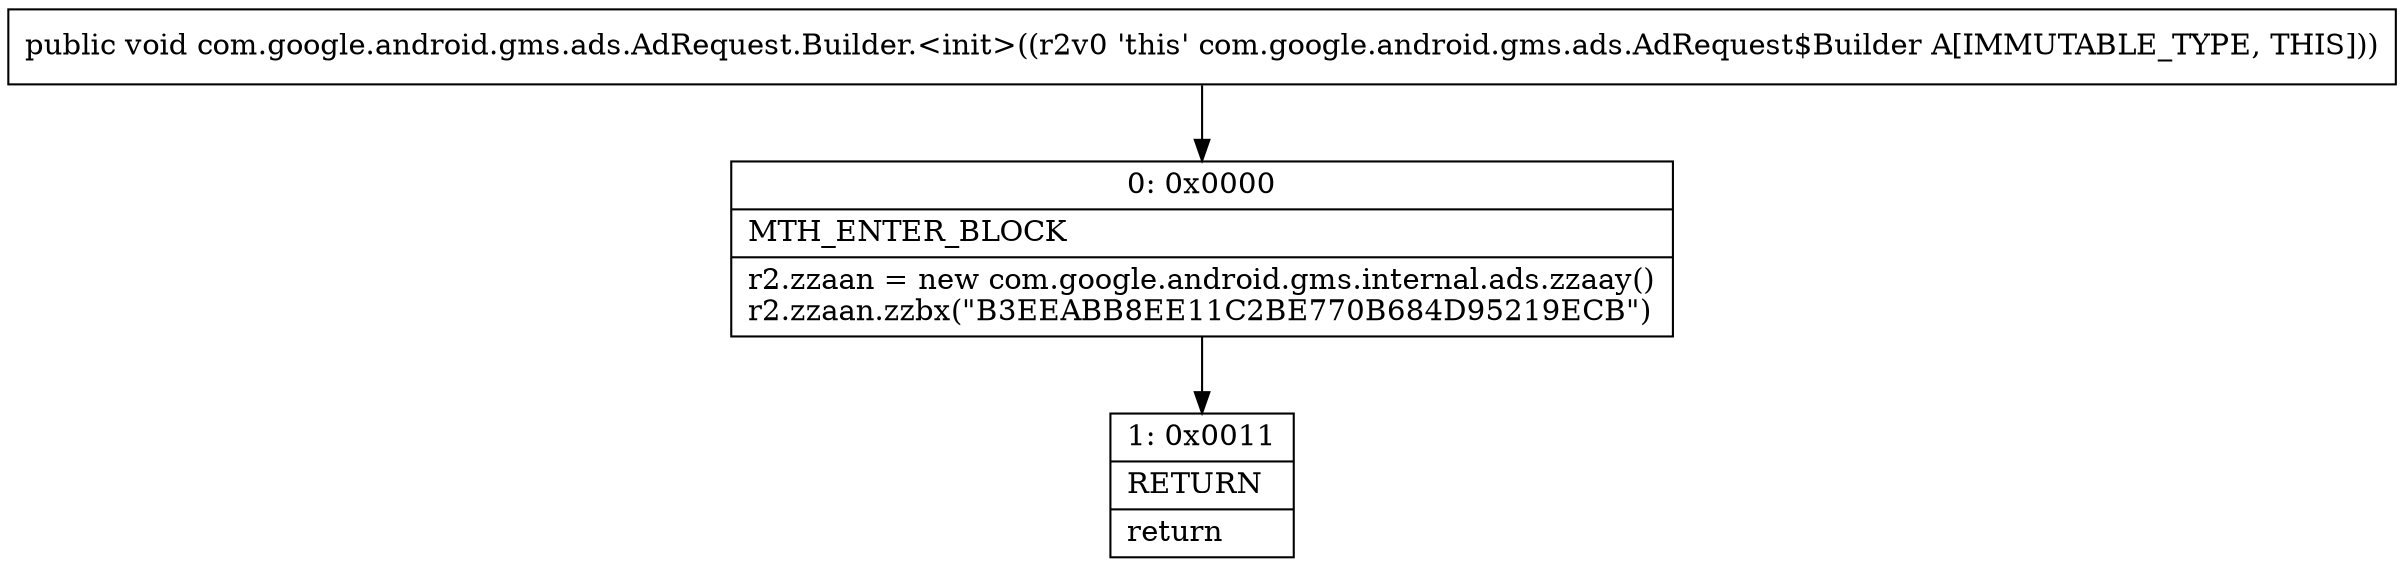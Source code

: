 digraph "CFG forcom.google.android.gms.ads.AdRequest.Builder.\<init\>()V" {
Node_0 [shape=record,label="{0\:\ 0x0000|MTH_ENTER_BLOCK\l|r2.zzaan = new com.google.android.gms.internal.ads.zzaay()\lr2.zzaan.zzbx(\"B3EEABB8EE11C2BE770B684D95219ECB\")\l}"];
Node_1 [shape=record,label="{1\:\ 0x0011|RETURN\l|return\l}"];
MethodNode[shape=record,label="{public void com.google.android.gms.ads.AdRequest.Builder.\<init\>((r2v0 'this' com.google.android.gms.ads.AdRequest$Builder A[IMMUTABLE_TYPE, THIS])) }"];
MethodNode -> Node_0;
Node_0 -> Node_1;
}

